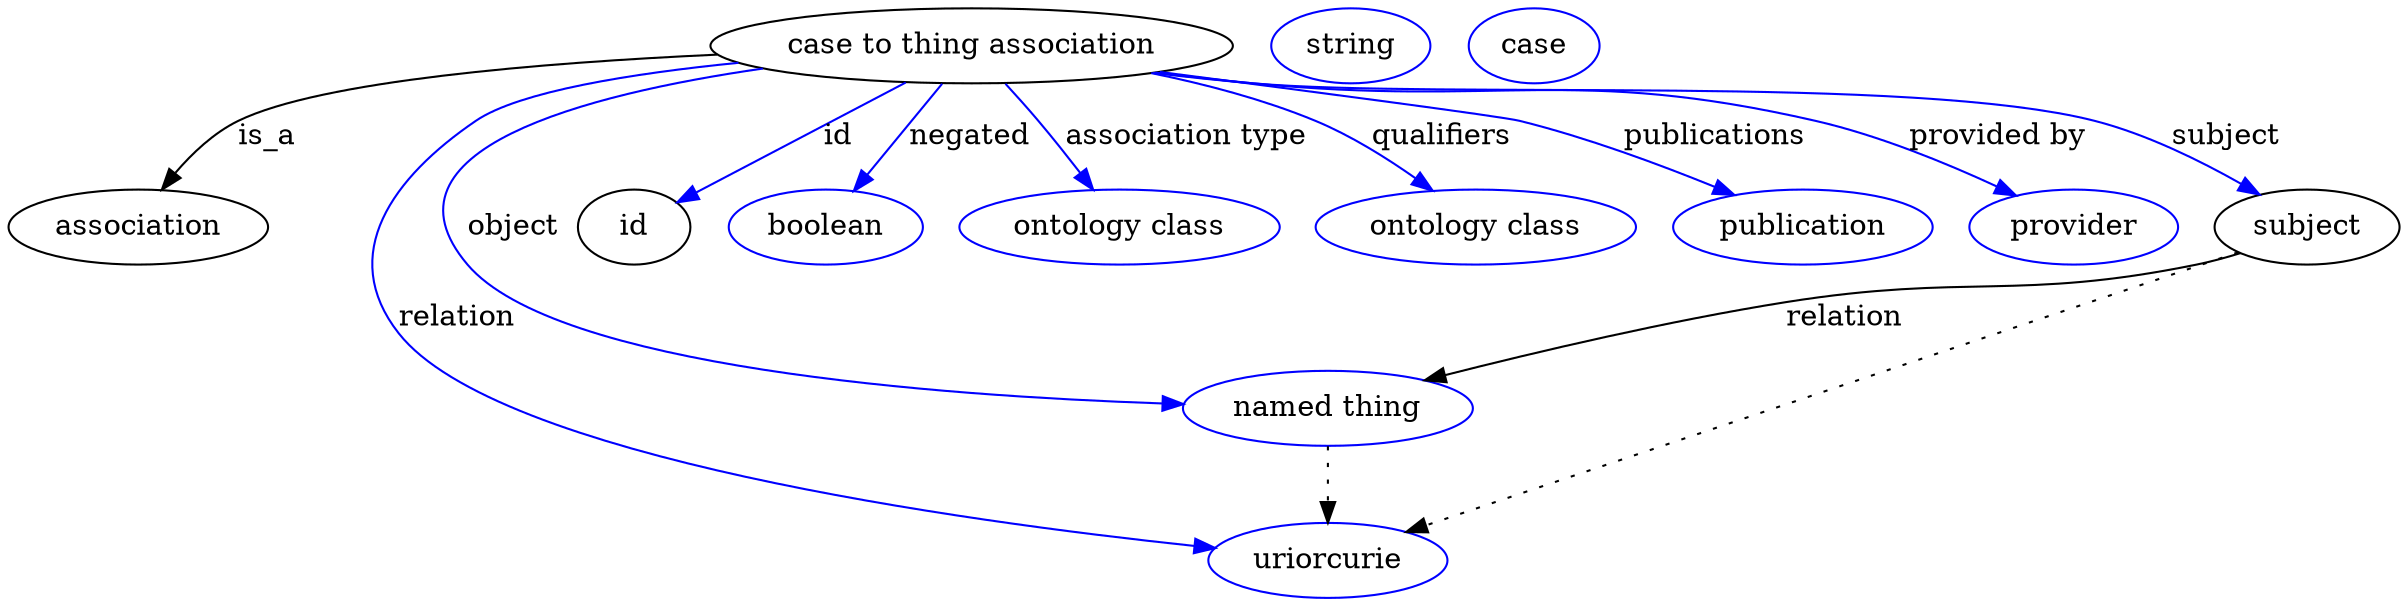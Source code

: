digraph {
	graph [bb="0,0,968.79,283"];
	node [label="\N"];
	"case to thing association"	[height=0.5,
		label="case to thing association",
		pos="401.05,265",
		width=2.69];
	association	[height=0.5,
		pos="50.046,178",
		width=1.3902];
	"case to thing association" -> association	[label=is_a,
		lp="103.05,221.5",
		pos="e,59.487,195.87 306.63,260.93 229.69,257.04 128.08,248.34 92.046,229 81.338,223.25 72.234,213.56 65.268,204.22"];
	relation	[color=blue,
		height=0.5,
		label=uriorcurie,
		pos="533.05,18",
		width=1.2638];
	"case to thing association" -> relation	[color=blue,
		label=relation,
		lp="189.05,134.5",
		pos="e,491.03,25.099 316.21,256.23 269.33,250.62 216.7,241.78 197.05,229 157.53,203.32 139.84,164.76 168.05,127 205.74,76.543 389.64,\
41.351 481.14,26.664",
		style=solid];
	object	[color=blue,
		height=0.5,
		label="named thing",
		pos="533.05,91",
		width=1.5346];
	"case to thing association" -> object	[color=blue,
		label=object,
		lp="206.05,178",
		pos="e,478.72,94.616 324.49,253.91 247.5,240.61 145.91,212.5 189.05,160 223.75,117.77 379.04,101.32 468.66,95.271",
		style=solid];
	id	[height=0.5,
		pos="259.05,178",
		width=0.75];
	"case to thing association" -> id	[color=blue,
		label=id,
		lp="344.55,221.5",
		pos="e,278.59,190.7 373.67,247.61 348.83,232.75 312.37,210.92 287.27,195.9",
		style=solid];
	negated	[color=blue,
		height=0.5,
		label=boolean,
		pos="342.05,178",
		width=1.0652];
	"case to thing association" -> negated	[color=blue,
		label=negated,
		lp="397.55,221.5",
		pos="e,353.37,195.31 389.11,246.8 380.54,234.46 368.88,217.66 359.3,203.86",
		style=solid];
	"association type"	[color=blue,
		height=0.5,
		label="ontology class",
		pos="460.05,178",
		width=1.7151];
	"case to thing association" -> "association type"	[color=blue,
		label="association type",
		lp="479.05,221.5",
		pos="e,448.33,195.89 412.99,246.8 421.44,234.62 432.91,218.09 442.42,204.4",
		style=solid];
	qualifiers	[color=blue,
		height=0.5,
		label="ontology class",
		pos="601.05,178",
		width=1.7151];
	"case to thing association" -> qualifiers	[color=blue,
		label=qualifiers,
		lp="578.55,221.5",
		pos="e,581.06,195.12 462.7,251.12 483.65,245.64 506.85,238.33 527.05,229 543.1,221.59 559.53,210.86 572.82,201.24",
		style=solid];
	publications	[color=blue,
		height=0.5,
		label=publication,
		pos="731.05,178",
		width=1.3902];
	"case to thing association" -> publications	[color=blue,
		label=publications,
		lp="683.55,221.5",
		pos="e,702.35,192.76 471.07,252.53 528.47,243.07 601.33,230.91 608.05,229 637.28,220.7 669.02,207.68 692.94,197.02",
		style=solid];
	"provided by"	[color=blue,
		height=0.5,
		label=provider,
		pos="839.05,178",
		width=1.1193];
	"case to thing association" -> "provided by"	[color=blue,
		label="provided by",
		lp="797.05,221.5",
		pos="e,814.07,192.35 469.28,252.17 481.5,250.28 494.13,248.46 506.05,247 601.22,235.33 627.95,251.99 721.05,229 750.47,221.73 782,208.04 \
805.05,196.82",
		style=solid];
	subject	[height=0.5,
		pos="933.05,178",
		width=0.99297];
	"case to thing association" -> subject	[color=blue,
		label=subject,
		lp="889.55,221.5",
		pos="e,912.06,192.84 468.4,252.01 480.89,250.1 493.84,248.32 506.05,247 578.62,239.16 763.52,247.85 834.05,229 858.66,222.42 884.29,209.28 \
903.3,198.12",
		style=solid];
	object -> relation	[pos="e,533.05,36.029 533.05,72.813 533.05,64.789 533.05,55.047 533.05,46.069",
		style=dotted];
	association_id	[color=blue,
		height=0.5,
		label=string,
		pos="546.05,265",
		width=0.84854];
	subject -> relation	[pos="e,564.06,31.252 905.87,166.26 836.93,139.03 654.96,67.155 573.49,34.974",
		style=dotted];
	subject -> object	[label=relation,
		lp="742.05,134.5",
		pos="e,571.54,104.09 906.75,165.79 900.69,163.57 894.22,161.47 888.05,160 815.43,142.67 794.44,155.63 721.05,142 672.88,133.05 618.95,\
118.2 581.24,107"];
	"case to thing association_subject"	[color=blue,
		height=0.5,
		label=case,
		pos="622.05,265",
		width=0.75];
}
